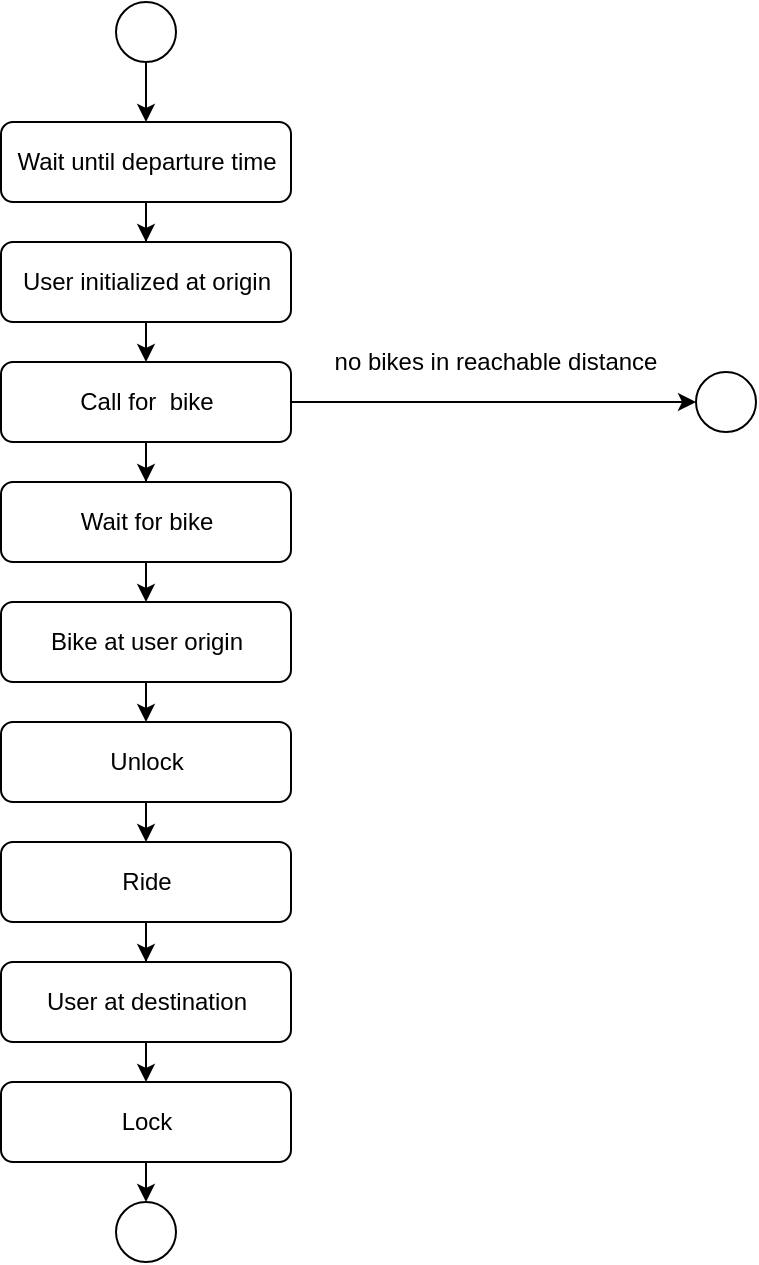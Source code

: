 <mxfile version="14.2.7" type="device"><diagram id="C5RBs43oDa-KdzZeNtuy" name="Page-1"><mxGraphModel dx="1426" dy="831" grid="1" gridSize="10" guides="1" tooltips="1" connect="1" arrows="1" fold="1" page="1" pageScale="1" pageWidth="827" pageHeight="1169" math="0" shadow="0"><root><mxCell id="WIyWlLk6GJQsqaUBKTNV-0"/><mxCell id="WIyWlLk6GJQsqaUBKTNV-1" parent="WIyWlLk6GJQsqaUBKTNV-0"/><mxCell id="h7sXDbKhkxiBwqwQEMq5-34" style="edgeStyle=orthogonalEdgeStyle;rounded=0;orthogonalLoop=1;jettySize=auto;html=1;exitX=0.5;exitY=1;exitDx=0;exitDy=0;" parent="WIyWlLk6GJQsqaUBKTNV-1" source="WIyWlLk6GJQsqaUBKTNV-3" target="h7sXDbKhkxiBwqwQEMq5-1" edge="1"><mxGeometry relative="1" as="geometry"/></mxCell><mxCell id="WIyWlLk6GJQsqaUBKTNV-3" value="Wait until departure time" style="rounded=1;whiteSpace=wrap;html=1;fontSize=12;glass=0;strokeWidth=1;shadow=0;" parent="WIyWlLk6GJQsqaUBKTNV-1" vertex="1"><mxGeometry x="232.5" y="80" width="145" height="40" as="geometry"/></mxCell><mxCell id="h7sXDbKhkxiBwqwQEMq5-33" style="edgeStyle=orthogonalEdgeStyle;rounded=0;orthogonalLoop=1;jettySize=auto;html=1;exitX=0.5;exitY=1;exitDx=0;exitDy=0;entryX=0.5;entryY=0;entryDx=0;entryDy=0;" parent="WIyWlLk6GJQsqaUBKTNV-1" source="h7sXDbKhkxiBwqwQEMq5-0" target="WIyWlLk6GJQsqaUBKTNV-3" edge="1"><mxGeometry relative="1" as="geometry"/></mxCell><mxCell id="h7sXDbKhkxiBwqwQEMq5-0" value="" style="ellipse;whiteSpace=wrap;html=1;aspect=fixed;" parent="WIyWlLk6GJQsqaUBKTNV-1" vertex="1"><mxGeometry x="290" y="20" width="30" height="30" as="geometry"/></mxCell><mxCell id="dzTv_Fg36v0jF5PgzfD3-0" style="edgeStyle=orthogonalEdgeStyle;rounded=0;orthogonalLoop=1;jettySize=auto;html=1;exitX=0.5;exitY=1;exitDx=0;exitDy=0;entryX=0.5;entryY=0;entryDx=0;entryDy=0;" edge="1" parent="WIyWlLk6GJQsqaUBKTNV-1" source="h7sXDbKhkxiBwqwQEMq5-1" target="h7sXDbKhkxiBwqwQEMq5-3"><mxGeometry relative="1" as="geometry"/></mxCell><mxCell id="h7sXDbKhkxiBwqwQEMq5-1" value="User initialized at origin" style="rounded=1;whiteSpace=wrap;html=1;fontSize=12;glass=0;strokeWidth=1;shadow=0;" parent="WIyWlLk6GJQsqaUBKTNV-1" vertex="1"><mxGeometry x="232.5" y="140" width="145" height="40" as="geometry"/></mxCell><mxCell id="h7sXDbKhkxiBwqwQEMq5-26" style="edgeStyle=orthogonalEdgeStyle;rounded=0;orthogonalLoop=1;jettySize=auto;html=1;entryX=0;entryY=0.5;entryDx=0;entryDy=0;" parent="WIyWlLk6GJQsqaUBKTNV-1" source="h7sXDbKhkxiBwqwQEMq5-3" target="h7sXDbKhkxiBwqwQEMq5-21" edge="1"><mxGeometry relative="1" as="geometry"/></mxCell><mxCell id="h7sXDbKhkxiBwqwQEMq5-27" style="edgeStyle=orthogonalEdgeStyle;rounded=0;orthogonalLoop=1;jettySize=auto;html=1;entryX=0.5;entryY=0;entryDx=0;entryDy=0;" parent="WIyWlLk6GJQsqaUBKTNV-1" source="h7sXDbKhkxiBwqwQEMq5-3" target="h7sXDbKhkxiBwqwQEMq5-4" edge="1"><mxGeometry relative="1" as="geometry"/></mxCell><mxCell id="h7sXDbKhkxiBwqwQEMq5-3" value="Call for&amp;nbsp; bike" style="rounded=1;whiteSpace=wrap;html=1;fontSize=12;glass=0;strokeWidth=1;shadow=0;" parent="WIyWlLk6GJQsqaUBKTNV-1" vertex="1"><mxGeometry x="232.5" y="200" width="145" height="40" as="geometry"/></mxCell><mxCell id="h7sXDbKhkxiBwqwQEMq5-56" style="edgeStyle=orthogonalEdgeStyle;rounded=0;orthogonalLoop=1;jettySize=auto;html=1;exitX=0.5;exitY=1;exitDx=0;exitDy=0;entryX=0.5;entryY=0;entryDx=0;entryDy=0;" parent="WIyWlLk6GJQsqaUBKTNV-1" source="h7sXDbKhkxiBwqwQEMq5-4" target="h7sXDbKhkxiBwqwQEMq5-5" edge="1"><mxGeometry relative="1" as="geometry"/></mxCell><mxCell id="h7sXDbKhkxiBwqwQEMq5-4" value="Wait for bike" style="rounded=1;whiteSpace=wrap;html=1;fontSize=12;glass=0;strokeWidth=1;shadow=0;" parent="WIyWlLk6GJQsqaUBKTNV-1" vertex="1"><mxGeometry x="232.5" y="260" width="145" height="40" as="geometry"/></mxCell><mxCell id="h7sXDbKhkxiBwqwQEMq5-41" style="edgeStyle=orthogonalEdgeStyle;rounded=0;orthogonalLoop=1;jettySize=auto;html=1;exitX=0.5;exitY=1;exitDx=0;exitDy=0;entryX=0.5;entryY=0;entryDx=0;entryDy=0;" parent="WIyWlLk6GJQsqaUBKTNV-1" source="h7sXDbKhkxiBwqwQEMq5-5" target="h7sXDbKhkxiBwqwQEMq5-6" edge="1"><mxGeometry relative="1" as="geometry"/></mxCell><mxCell id="h7sXDbKhkxiBwqwQEMq5-5" value="Bike at user origin" style="rounded=1;whiteSpace=wrap;html=1;fontSize=12;glass=0;strokeWidth=1;shadow=0;" parent="WIyWlLk6GJQsqaUBKTNV-1" vertex="1"><mxGeometry x="232.5" y="320" width="145" height="40" as="geometry"/></mxCell><mxCell id="h7sXDbKhkxiBwqwQEMq5-42" style="edgeStyle=orthogonalEdgeStyle;rounded=0;orthogonalLoop=1;jettySize=auto;html=1;exitX=0.5;exitY=1;exitDx=0;exitDy=0;entryX=0.5;entryY=0;entryDx=0;entryDy=0;" parent="WIyWlLk6GJQsqaUBKTNV-1" source="h7sXDbKhkxiBwqwQEMq5-6" edge="1"><mxGeometry relative="1" as="geometry"><mxPoint x="305" y="440" as="targetPoint"/></mxGeometry></mxCell><mxCell id="h7sXDbKhkxiBwqwQEMq5-6" value="Unlock" style="rounded=1;whiteSpace=wrap;html=1;fontSize=12;glass=0;strokeWidth=1;shadow=0;" parent="WIyWlLk6GJQsqaUBKTNV-1" vertex="1"><mxGeometry x="232.5" y="380" width="145" height="40" as="geometry"/></mxCell><mxCell id="3uDeg7SA-35G0KRRGXYr-3" style="edgeStyle=orthogonalEdgeStyle;rounded=0;orthogonalLoop=1;jettySize=auto;html=1;exitX=0.5;exitY=1;exitDx=0;exitDy=0;entryX=0.5;entryY=0;entryDx=0;entryDy=0;" parent="WIyWlLk6GJQsqaUBKTNV-1" source="h7sXDbKhkxiBwqwQEMq5-11" target="h7sXDbKhkxiBwqwQEMq5-14" edge="1"><mxGeometry relative="1" as="geometry"/></mxCell><mxCell id="h7sXDbKhkxiBwqwQEMq5-11" value="Lock" style="rounded=1;whiteSpace=wrap;html=1;fontSize=12;glass=0;strokeWidth=1;shadow=0;" parent="WIyWlLk6GJQsqaUBKTNV-1" vertex="1"><mxGeometry x="232.5" y="560" width="145" height="40" as="geometry"/></mxCell><mxCell id="3uDeg7SA-35G0KRRGXYr-2" style="edgeStyle=orthogonalEdgeStyle;rounded=0;orthogonalLoop=1;jettySize=auto;html=1;exitX=0.5;exitY=1;exitDx=0;exitDy=0;entryX=0.5;entryY=0;entryDx=0;entryDy=0;" parent="WIyWlLk6GJQsqaUBKTNV-1" source="h7sXDbKhkxiBwqwQEMq5-13" target="h7sXDbKhkxiBwqwQEMq5-11" edge="1"><mxGeometry relative="1" as="geometry"/></mxCell><mxCell id="h7sXDbKhkxiBwqwQEMq5-13" value="User at destination" style="rounded=1;whiteSpace=wrap;html=1;fontSize=12;glass=0;strokeWidth=1;shadow=0;" parent="WIyWlLk6GJQsqaUBKTNV-1" vertex="1"><mxGeometry x="232.5" y="500" width="145" height="40" as="geometry"/></mxCell><mxCell id="h7sXDbKhkxiBwqwQEMq5-14" value="" style="ellipse;whiteSpace=wrap;html=1;aspect=fixed;" parent="WIyWlLk6GJQsqaUBKTNV-1" vertex="1"><mxGeometry x="290" y="620" width="30" height="30" as="geometry"/></mxCell><mxCell id="h7sXDbKhkxiBwqwQEMq5-21" value="" style="ellipse;whiteSpace=wrap;html=1;aspect=fixed;" parent="WIyWlLk6GJQsqaUBKTNV-1" vertex="1"><mxGeometry x="580" y="205" width="30" height="30" as="geometry"/></mxCell><mxCell id="h7sXDbKhkxiBwqwQEMq5-25" value="no bikes in reachable distance" style="text;html=1;strokeColor=none;fillColor=none;align=center;verticalAlign=middle;whiteSpace=wrap;rounded=0;" parent="WIyWlLk6GJQsqaUBKTNV-1" vertex="1"><mxGeometry x="380" y="190" width="200" height="20" as="geometry"/></mxCell><mxCell id="3uDeg7SA-35G0KRRGXYr-1" style="edgeStyle=orthogonalEdgeStyle;rounded=0;orthogonalLoop=1;jettySize=auto;html=1;exitX=0.5;exitY=1;exitDx=0;exitDy=0;" parent="WIyWlLk6GJQsqaUBKTNV-1" source="3uDeg7SA-35G0KRRGXYr-0" target="h7sXDbKhkxiBwqwQEMq5-13" edge="1"><mxGeometry relative="1" as="geometry"/></mxCell><mxCell id="3uDeg7SA-35G0KRRGXYr-0" value="&lt;div&gt;Ride&lt;/div&gt;" style="rounded=1;whiteSpace=wrap;html=1;fontSize=12;glass=0;strokeWidth=1;shadow=0;" parent="WIyWlLk6GJQsqaUBKTNV-1" vertex="1"><mxGeometry x="232.5" y="440" width="145" height="40" as="geometry"/></mxCell></root></mxGraphModel></diagram></mxfile>